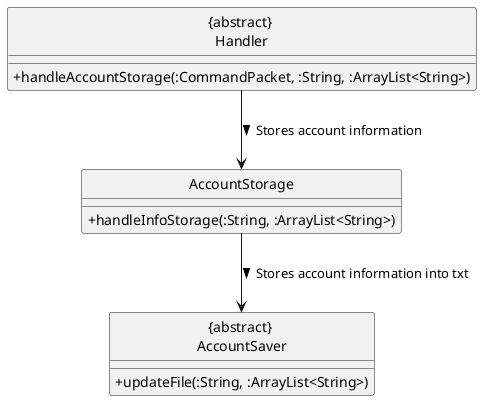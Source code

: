 @startuml
hide circle
skinparam classAttributeIconSize 0
class "{abstract} \nHandler" {
 +handleAccountStorage(:CommandPacket, :String, :ArrayList<String>)
}

class AccountStorage {
 +handleInfoStorage(:String, :ArrayList<String>)
}

class "{abstract} \nAccountSaver" {
 +updateFile(:String, :ArrayList<String>)
}

"{abstract} \nHandler" --> AccountStorage : Stores account information >
AccountStorage --> "{abstract} \nAccountSaver" : Stores account information into txt >
@enduml